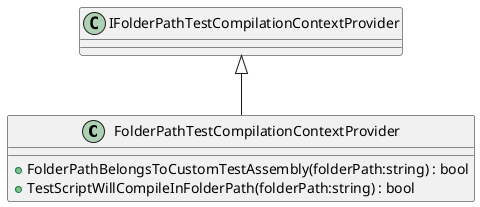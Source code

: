 @startuml
class FolderPathTestCompilationContextProvider {
    + FolderPathBelongsToCustomTestAssembly(folderPath:string) : bool
    + TestScriptWillCompileInFolderPath(folderPath:string) : bool
}
IFolderPathTestCompilationContextProvider <|-- FolderPathTestCompilationContextProvider
@enduml
